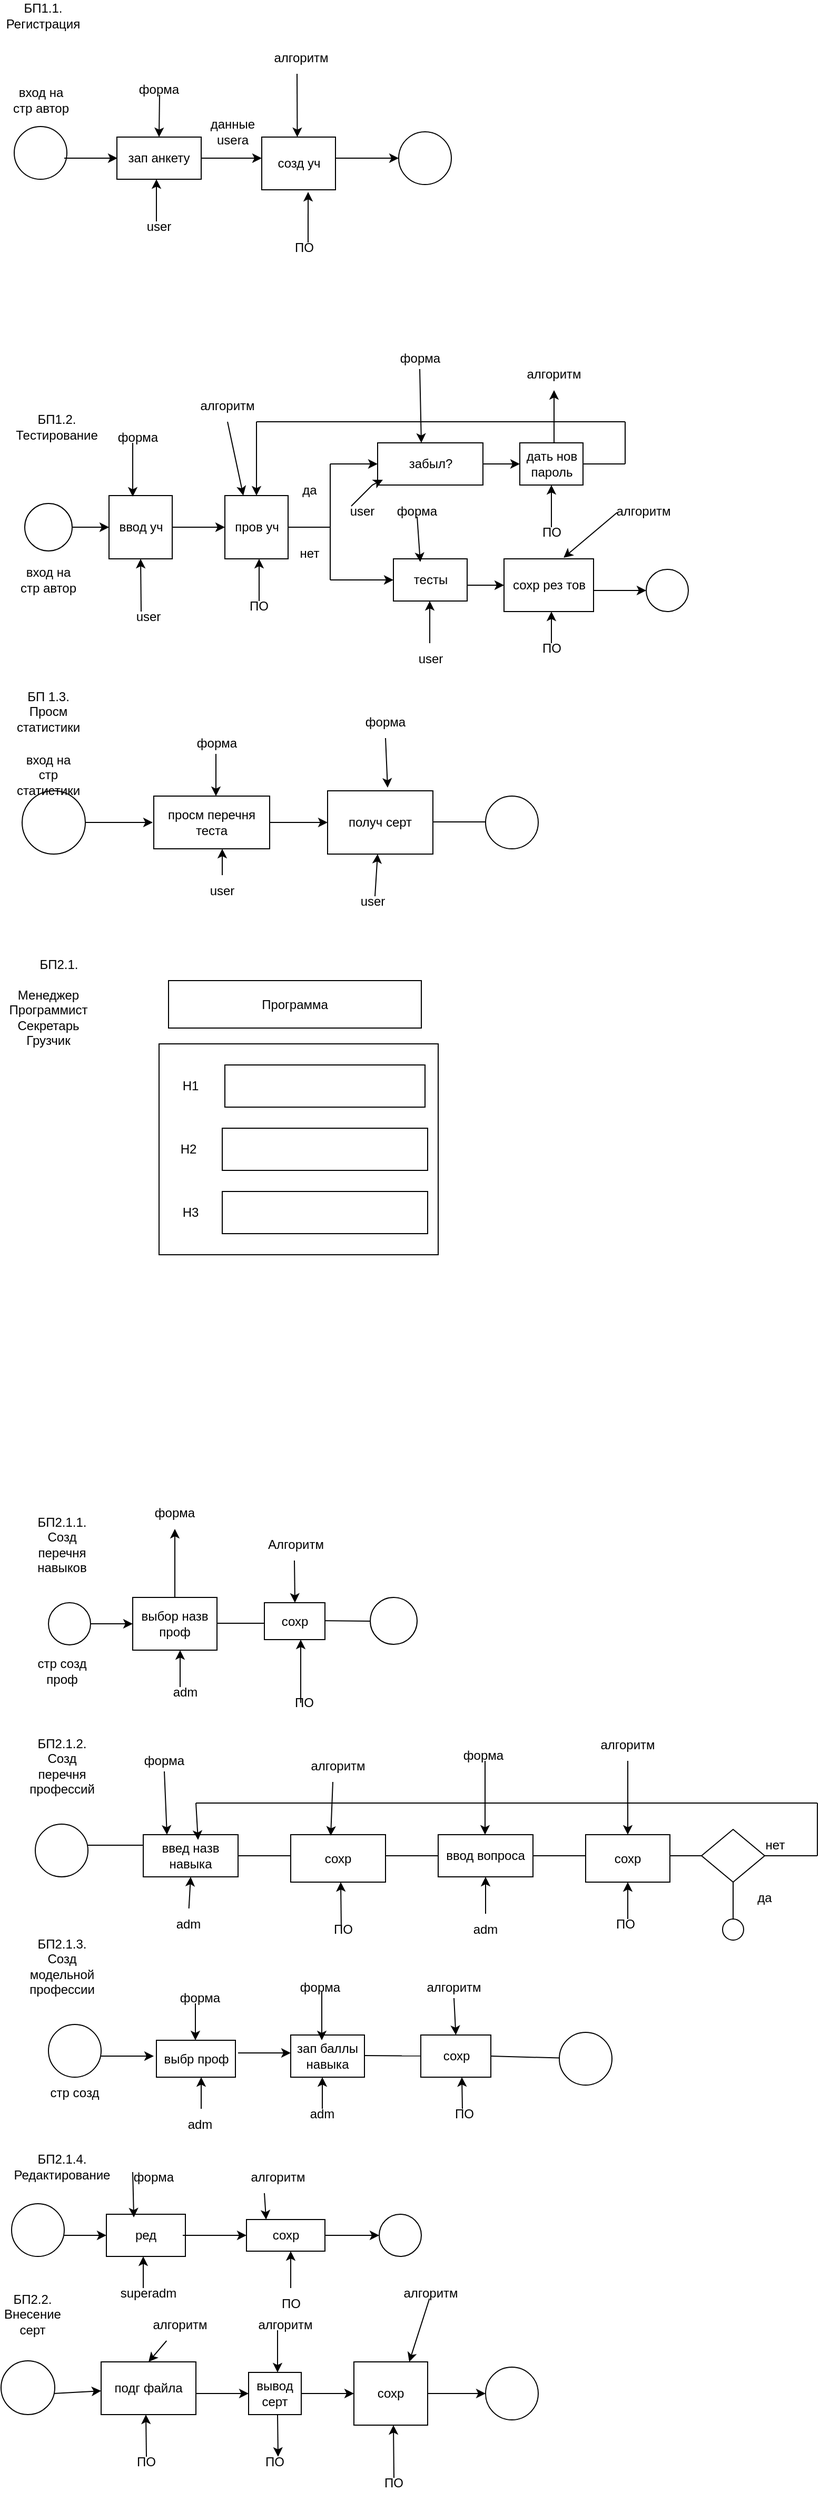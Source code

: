 <mxfile version="21.8.0" type="device">
  <diagram name="Страница — 1" id="RYaXyPkXycrPyp-pmWBk">
    <mxGraphModel dx="1434" dy="1959" grid="1" gridSize="10" guides="1" tooltips="1" connect="1" arrows="1" fold="1" page="1" pageScale="1" pageWidth="827" pageHeight="1169" math="0" shadow="0">
      <root>
        <mxCell id="0" />
        <mxCell id="1" parent="0" />
        <mxCell id="xgU94m5VnYdugZ_pVZCm-5" value="получ серт" style="rounded=0;whiteSpace=wrap;html=1;" vertex="1" parent="1">
          <mxGeometry x="325" y="-320" width="100" height="60" as="geometry" />
        </mxCell>
        <mxCell id="xgU94m5VnYdugZ_pVZCm-7" value="" style="ellipse;whiteSpace=wrap;html=1;aspect=fixed;" vertex="1" parent="1">
          <mxGeometry x="475" y="-315" width="50" height="50" as="geometry" />
        </mxCell>
        <mxCell id="xgU94m5VnYdugZ_pVZCm-8" value="" style="ellipse;whiteSpace=wrap;html=1;aspect=fixed;" vertex="1" parent="1">
          <mxGeometry x="60" y="450" width="40" height="40" as="geometry" />
        </mxCell>
        <mxCell id="xgU94m5VnYdugZ_pVZCm-11" value="" style="endArrow=none;html=1;rounded=0;" edge="1" parent="1">
          <mxGeometry width="50" height="50" relative="1" as="geometry">
            <mxPoint x="315" y="467" as="sourcePoint" />
            <mxPoint x="365" y="467.5" as="targetPoint" />
          </mxGeometry>
        </mxCell>
        <mxCell id="xgU94m5VnYdugZ_pVZCm-12" value="сохр" style="rounded=0;whiteSpace=wrap;html=1;" vertex="1" parent="1">
          <mxGeometry x="265" y="450" width="57.5" height="35" as="geometry" />
        </mxCell>
        <mxCell id="xgU94m5VnYdugZ_pVZCm-14" value="" style="endArrow=none;html=1;rounded=0;" edge="1" parent="1">
          <mxGeometry width="50" height="50" relative="1" as="geometry">
            <mxPoint x="425" y="-290.5" as="sourcePoint" />
            <mxPoint x="475" y="-290.5" as="targetPoint" />
          </mxGeometry>
        </mxCell>
        <mxCell id="xgU94m5VnYdugZ_pVZCm-17" value="сохр" style="rounded=0;whiteSpace=wrap;html=1;" vertex="1" parent="1">
          <mxGeometry x="570" y="670" width="80" height="45" as="geometry" />
        </mxCell>
        <mxCell id="xgU94m5VnYdugZ_pVZCm-19" value="" style="ellipse;whiteSpace=wrap;html=1;aspect=fixed;" vertex="1" parent="1">
          <mxGeometry x="365.5" y="445" width="44.5" height="44.5" as="geometry" />
        </mxCell>
        <mxCell id="xgU94m5VnYdugZ_pVZCm-20" value="выбор назв проф" style="rounded=0;whiteSpace=wrap;html=1;" vertex="1" parent="1">
          <mxGeometry x="140" y="445" width="80" height="50" as="geometry" />
        </mxCell>
        <mxCell id="xgU94m5VnYdugZ_pVZCm-22" value="" style="endArrow=classic;html=1;rounded=0;" edge="1" parent="1" target="xgU94m5VnYdugZ_pVZCm-23">
          <mxGeometry width="50" height="50" relative="1" as="geometry">
            <mxPoint x="77.5" y="-570" as="sourcePoint" />
            <mxPoint x="127.5" y="-570" as="targetPoint" />
          </mxGeometry>
        </mxCell>
        <mxCell id="xgU94m5VnYdugZ_pVZCm-23" value="ввод уч" style="rounded=0;whiteSpace=wrap;html=1;" vertex="1" parent="1">
          <mxGeometry x="117.5" y="-600" width="60" height="60" as="geometry" />
        </mxCell>
        <mxCell id="xgU94m5VnYdugZ_pVZCm-24" value="" style="endArrow=classic;html=1;rounded=0;" edge="1" parent="1" target="xgU94m5VnYdugZ_pVZCm-25">
          <mxGeometry width="50" height="50" relative="1" as="geometry">
            <mxPoint x="177.5" y="-570" as="sourcePoint" />
            <mxPoint x="237.5" y="-570" as="targetPoint" />
          </mxGeometry>
        </mxCell>
        <mxCell id="xgU94m5VnYdugZ_pVZCm-25" value="пров уч" style="rounded=0;whiteSpace=wrap;html=1;" vertex="1" parent="1">
          <mxGeometry x="227.5" y="-600" width="60" height="60" as="geometry" />
        </mxCell>
        <mxCell id="xgU94m5VnYdugZ_pVZCm-26" value="" style="endArrow=none;html=1;rounded=0;" edge="1" parent="1">
          <mxGeometry width="50" height="50" relative="1" as="geometry">
            <mxPoint x="287.5" y="-570" as="sourcePoint" />
            <mxPoint x="327.5" y="-570" as="targetPoint" />
          </mxGeometry>
        </mxCell>
        <mxCell id="xgU94m5VnYdugZ_pVZCm-28" value="" style="endArrow=none;html=1;rounded=0;" edge="1" parent="1">
          <mxGeometry width="50" height="50" relative="1" as="geometry">
            <mxPoint x="327.5" y="-520" as="sourcePoint" />
            <mxPoint x="327.5" y="-630" as="targetPoint" />
          </mxGeometry>
        </mxCell>
        <mxCell id="xgU94m5VnYdugZ_pVZCm-29" value="да&lt;br&gt;" style="text;html=1;strokeColor=none;fillColor=none;align=center;verticalAlign=middle;whiteSpace=wrap;rounded=0;" vertex="1" parent="1">
          <mxGeometry x="277.5" y="-620" width="60" height="30" as="geometry" />
        </mxCell>
        <mxCell id="xgU94m5VnYdugZ_pVZCm-30" value="нет" style="text;html=1;strokeColor=none;fillColor=none;align=center;verticalAlign=middle;whiteSpace=wrap;rounded=0;" vertex="1" parent="1">
          <mxGeometry x="277.5" y="-560" width="60" height="30" as="geometry" />
        </mxCell>
        <mxCell id="xgU94m5VnYdugZ_pVZCm-31" value="" style="endArrow=classic;html=1;rounded=0;" edge="1" parent="1" target="xgU94m5VnYdugZ_pVZCm-33">
          <mxGeometry width="50" height="50" relative="1" as="geometry">
            <mxPoint x="327.5" y="-520" as="sourcePoint" />
            <mxPoint x="367.5" y="-520" as="targetPoint" />
          </mxGeometry>
        </mxCell>
        <mxCell id="xgU94m5VnYdugZ_pVZCm-32" value="" style="endArrow=classic;html=1;rounded=0;" edge="1" parent="1" target="xgU94m5VnYdugZ_pVZCm-34">
          <mxGeometry width="50" height="50" relative="1" as="geometry">
            <mxPoint x="327.5" y="-630" as="sourcePoint" />
            <mxPoint x="367.5" y="-630" as="targetPoint" />
          </mxGeometry>
        </mxCell>
        <mxCell id="xgU94m5VnYdugZ_pVZCm-33" value="тесты" style="rounded=0;whiteSpace=wrap;html=1;" vertex="1" parent="1">
          <mxGeometry x="387.5" y="-540" width="70" height="40" as="geometry" />
        </mxCell>
        <mxCell id="xgU94m5VnYdugZ_pVZCm-34" value="забыл?" style="rounded=0;whiteSpace=wrap;html=1;" vertex="1" parent="1">
          <mxGeometry x="372.5" y="-650" width="100" height="40" as="geometry" />
        </mxCell>
        <mxCell id="xgU94m5VnYdugZ_pVZCm-36" value="" style="endArrow=none;html=1;rounded=0;" edge="1" parent="1">
          <mxGeometry width="50" height="50" relative="1" as="geometry">
            <mxPoint x="220" y="469.5" as="sourcePoint" />
            <mxPoint x="265" y="469.5" as="targetPoint" />
          </mxGeometry>
        </mxCell>
        <mxCell id="xgU94m5VnYdugZ_pVZCm-38" value="БП1.2. Тестирование" style="text;html=1;strokeColor=none;fillColor=none;align=center;verticalAlign=middle;whiteSpace=wrap;rounded=0;" vertex="1" parent="1">
          <mxGeometry x="37.5" y="-680" width="60" height="30" as="geometry" />
        </mxCell>
        <mxCell id="xgU94m5VnYdugZ_pVZCm-40" value="user" style="text;html=1;strokeColor=none;fillColor=none;align=center;verticalAlign=middle;whiteSpace=wrap;rounded=0;" vertex="1" parent="1">
          <mxGeometry x="392.5" y="-460" width="60" height="30" as="geometry" />
        </mxCell>
        <mxCell id="xgU94m5VnYdugZ_pVZCm-41" value="" style="endArrow=classic;html=1;rounded=0;" edge="1" parent="1">
          <mxGeometry width="50" height="50" relative="1" as="geometry">
            <mxPoint x="422" y="-460" as="sourcePoint" />
            <mxPoint x="422" y="-500" as="targetPoint" />
          </mxGeometry>
        </mxCell>
        <mxCell id="xgU94m5VnYdugZ_pVZCm-42" value="user" style="text;html=1;strokeColor=none;fillColor=none;align=center;verticalAlign=middle;whiteSpace=wrap;rounded=0;" vertex="1" parent="1">
          <mxGeometry x="327.5" y="-600" width="60" height="30" as="geometry" />
        </mxCell>
        <mxCell id="xgU94m5VnYdugZ_pVZCm-43" value="" style="endArrow=classic;html=1;rounded=0;" edge="1" parent="1">
          <mxGeometry width="50" height="50" relative="1" as="geometry">
            <mxPoint x="347.5" y="-590" as="sourcePoint" />
            <mxPoint x="377.5" y="-615" as="targetPoint" />
            <Array as="points">
              <mxPoint x="367.5" y="-610" />
            </Array>
          </mxGeometry>
        </mxCell>
        <mxCell id="xgU94m5VnYdugZ_pVZCm-45" value="форма" style="text;html=1;strokeColor=none;fillColor=none;align=center;verticalAlign=middle;whiteSpace=wrap;rounded=0;" vertex="1" parent="1">
          <mxGeometry x="387.5" y="-740" width="50" height="20" as="geometry" />
        </mxCell>
        <mxCell id="xgU94m5VnYdugZ_pVZCm-46" value="" style="endArrow=classic;html=1;rounded=0;entryX=0.5;entryY=0;entryDx=0;entryDy=0;exitX=0.5;exitY=1;exitDx=0;exitDy=0;" edge="1" parent="1" source="xgU94m5VnYdugZ_pVZCm-45">
          <mxGeometry width="50" height="50" relative="1" as="geometry">
            <mxPoint x="461.5" y="-690" as="sourcePoint" />
            <mxPoint x="414" y="-650" as="targetPoint" />
            <Array as="points" />
          </mxGeometry>
        </mxCell>
        <mxCell id="xgU94m5VnYdugZ_pVZCm-47" value="" style="endArrow=classic;html=1;rounded=0;" edge="1" parent="1" target="xgU94m5VnYdugZ_pVZCm-48">
          <mxGeometry width="50" height="50" relative="1" as="geometry">
            <mxPoint x="472.5" y="-630" as="sourcePoint" />
            <mxPoint x="522.5" y="-630" as="targetPoint" />
          </mxGeometry>
        </mxCell>
        <mxCell id="xgU94m5VnYdugZ_pVZCm-48" value="дать нов пароль" style="rounded=0;whiteSpace=wrap;html=1;" vertex="1" parent="1">
          <mxGeometry x="507.5" y="-650" width="60" height="40" as="geometry" />
        </mxCell>
        <mxCell id="xgU94m5VnYdugZ_pVZCm-49" value="" style="endArrow=none;html=1;rounded=0;" edge="1" parent="1">
          <mxGeometry width="50" height="50" relative="1" as="geometry">
            <mxPoint x="567.5" y="-630" as="sourcePoint" />
            <mxPoint x="607.5" y="-630" as="targetPoint" />
          </mxGeometry>
        </mxCell>
        <mxCell id="xgU94m5VnYdugZ_pVZCm-50" value="" style="endArrow=none;html=1;rounded=0;" edge="1" parent="1">
          <mxGeometry width="50" height="50" relative="1" as="geometry">
            <mxPoint x="607.5" y="-630" as="sourcePoint" />
            <mxPoint x="607.5" y="-670" as="targetPoint" />
          </mxGeometry>
        </mxCell>
        <mxCell id="xgU94m5VnYdugZ_pVZCm-51" value="" style="endArrow=none;html=1;rounded=0;" edge="1" parent="1">
          <mxGeometry width="50" height="50" relative="1" as="geometry">
            <mxPoint x="257.5" y="-670" as="sourcePoint" />
            <mxPoint x="607.5" y="-670" as="targetPoint" />
          </mxGeometry>
        </mxCell>
        <mxCell id="xgU94m5VnYdugZ_pVZCm-52" value="" style="endArrow=classic;html=1;rounded=0;entryX=0.5;entryY=0;entryDx=0;entryDy=0;" edge="1" parent="1" target="xgU94m5VnYdugZ_pVZCm-25">
          <mxGeometry width="50" height="50" relative="1" as="geometry">
            <mxPoint x="257.5" y="-670" as="sourcePoint" />
            <mxPoint x="307.5" y="-720" as="targetPoint" />
          </mxGeometry>
        </mxCell>
        <mxCell id="xgU94m5VnYdugZ_pVZCm-53" value="" style="endArrow=classic;html=1;rounded=0;" edge="1" parent="1">
          <mxGeometry width="50" height="50" relative="1" as="geometry">
            <mxPoint x="537.5" y="-570" as="sourcePoint" />
            <mxPoint x="537.5" y="-610" as="targetPoint" />
          </mxGeometry>
        </mxCell>
        <mxCell id="xgU94m5VnYdugZ_pVZCm-54" value="ПО" style="text;html=1;strokeColor=none;fillColor=none;align=center;verticalAlign=middle;whiteSpace=wrap;rounded=0;" vertex="1" parent="1">
          <mxGeometry x="507.5" y="-580" width="60" height="30" as="geometry" />
        </mxCell>
        <mxCell id="xgU94m5VnYdugZ_pVZCm-56" value="" style="endArrow=classic;html=1;rounded=0;" edge="1" parent="1" target="xgU94m5VnYdugZ_pVZCm-57">
          <mxGeometry width="50" height="50" relative="1" as="geometry">
            <mxPoint x="457.5" y="-515" as="sourcePoint" />
            <mxPoint x="517.5" y="-515" as="targetPoint" />
          </mxGeometry>
        </mxCell>
        <mxCell id="xgU94m5VnYdugZ_pVZCm-57" value="сохр рез тов" style="rounded=0;whiteSpace=wrap;html=1;" vertex="1" parent="1">
          <mxGeometry x="492.5" y="-540" width="85" height="50" as="geometry" />
        </mxCell>
        <mxCell id="xgU94m5VnYdugZ_pVZCm-58" value="" style="endArrow=classic;html=1;rounded=0;" edge="1" parent="1">
          <mxGeometry width="50" height="50" relative="1" as="geometry">
            <mxPoint x="537.5" y="-460" as="sourcePoint" />
            <mxPoint x="537.5" y="-490" as="targetPoint" />
          </mxGeometry>
        </mxCell>
        <mxCell id="xgU94m5VnYdugZ_pVZCm-59" value="ПО" style="text;html=1;strokeColor=none;fillColor=none;align=center;verticalAlign=middle;whiteSpace=wrap;rounded=0;" vertex="1" parent="1">
          <mxGeometry x="507.5" y="-470" width="60" height="30" as="geometry" />
        </mxCell>
        <mxCell id="xgU94m5VnYdugZ_pVZCm-60" value="" style="endArrow=classic;html=1;rounded=0;" edge="1" parent="1" target="xgU94m5VnYdugZ_pVZCm-61">
          <mxGeometry width="50" height="50" relative="1" as="geometry">
            <mxPoint x="577.5" y="-510" as="sourcePoint" />
            <mxPoint x="637.5" y="-510" as="targetPoint" />
          </mxGeometry>
        </mxCell>
        <mxCell id="xgU94m5VnYdugZ_pVZCm-61" value="" style="ellipse;whiteSpace=wrap;html=1;aspect=fixed;" vertex="1" parent="1">
          <mxGeometry x="627.5" y="-530" width="40" height="40" as="geometry" />
        </mxCell>
        <mxCell id="xgU94m5VnYdugZ_pVZCm-62" value="" style="ellipse;whiteSpace=wrap;html=1;aspect=fixed;" vertex="1" parent="1">
          <mxGeometry x="37.5" y="-592.5" width="45" height="45" as="geometry" />
        </mxCell>
        <mxCell id="xgU94m5VnYdugZ_pVZCm-63" value="вход на стр автор" style="text;html=1;strokeColor=none;fillColor=none;align=center;verticalAlign=middle;whiteSpace=wrap;rounded=0;" vertex="1" parent="1">
          <mxGeometry x="30" y="-535" width="60" height="30" as="geometry" />
        </mxCell>
        <mxCell id="xgU94m5VnYdugZ_pVZCm-64" value="" style="ellipse;whiteSpace=wrap;html=1;aspect=fixed;" vertex="1" parent="1">
          <mxGeometry x="392.5" y="-945" width="50" height="50" as="geometry" />
        </mxCell>
        <mxCell id="xgU94m5VnYdugZ_pVZCm-65" value="созд уч" style="rounded=0;whiteSpace=wrap;html=1;" vertex="1" parent="1">
          <mxGeometry x="262.5" y="-940" width="70" height="50" as="geometry" />
        </mxCell>
        <mxCell id="xgU94m5VnYdugZ_pVZCm-66" value="зап анкету" style="rounded=0;whiteSpace=wrap;html=1;" vertex="1" parent="1">
          <mxGeometry x="125" y="-940" width="80" height="40" as="geometry" />
        </mxCell>
        <mxCell id="xgU94m5VnYdugZ_pVZCm-67" value="" style="ellipse;whiteSpace=wrap;html=1;aspect=fixed;" vertex="1" parent="1">
          <mxGeometry x="27.5" y="-950" width="50" height="50" as="geometry" />
        </mxCell>
        <mxCell id="xgU94m5VnYdugZ_pVZCm-68" value="вход на стр автор" style="text;html=1;strokeColor=none;fillColor=none;align=center;verticalAlign=middle;whiteSpace=wrap;rounded=0;" vertex="1" parent="1">
          <mxGeometry x="22.5" y="-990" width="60" height="30" as="geometry" />
        </mxCell>
        <mxCell id="xgU94m5VnYdugZ_pVZCm-69" value="" style="endArrow=classic;html=1;rounded=0;" edge="1" parent="1">
          <mxGeometry width="50" height="50" relative="1" as="geometry">
            <mxPoint x="75" y="-920" as="sourcePoint" />
            <mxPoint x="125.5" y="-920" as="targetPoint" />
          </mxGeometry>
        </mxCell>
        <mxCell id="xgU94m5VnYdugZ_pVZCm-71" value="user" style="text;html=1;strokeColor=none;fillColor=none;align=center;verticalAlign=middle;whiteSpace=wrap;rounded=0;" vertex="1" parent="1">
          <mxGeometry x="135" y="-870" width="60" height="30" as="geometry" />
        </mxCell>
        <mxCell id="xgU94m5VnYdugZ_pVZCm-72" value="" style="endArrow=classic;html=1;rounded=0;" edge="1" parent="1">
          <mxGeometry width="50" height="50" relative="1" as="geometry">
            <mxPoint x="162.5" y="-860" as="sourcePoint" />
            <mxPoint x="162.5" y="-900" as="targetPoint" />
          </mxGeometry>
        </mxCell>
        <mxCell id="xgU94m5VnYdugZ_pVZCm-73" value="" style="endArrow=classic;html=1;rounded=0;" edge="1" parent="1">
          <mxGeometry width="50" height="50" relative="1" as="geometry">
            <mxPoint x="165.5" y="-980" as="sourcePoint" />
            <mxPoint x="165" y="-940" as="targetPoint" />
          </mxGeometry>
        </mxCell>
        <mxCell id="xgU94m5VnYdugZ_pVZCm-74" value="форма" style="text;html=1;strokeColor=none;fillColor=none;align=center;verticalAlign=middle;whiteSpace=wrap;rounded=0;" vertex="1" parent="1">
          <mxGeometry x="135" y="-1000" width="60" height="30" as="geometry" />
        </mxCell>
        <mxCell id="xgU94m5VnYdugZ_pVZCm-75" value="" style="endArrow=classic;html=1;rounded=0;" edge="1" parent="1">
          <mxGeometry width="50" height="50" relative="1" as="geometry">
            <mxPoint x="205" y="-920" as="sourcePoint" />
            <mxPoint x="262.5" y="-920" as="targetPoint" />
          </mxGeometry>
        </mxCell>
        <mxCell id="xgU94m5VnYdugZ_pVZCm-76" value="данные usera" style="text;html=1;strokeColor=none;fillColor=none;align=center;verticalAlign=middle;whiteSpace=wrap;rounded=0;" vertex="1" parent="1">
          <mxGeometry x="205" y="-960" width="60" height="30" as="geometry" />
        </mxCell>
        <mxCell id="xgU94m5VnYdugZ_pVZCm-77" value="" style="endArrow=classic;html=1;rounded=0;" edge="1" parent="1">
          <mxGeometry width="50" height="50" relative="1" as="geometry">
            <mxPoint x="332.5" y="-920" as="sourcePoint" />
            <mxPoint x="392.5" y="-920" as="targetPoint" />
          </mxGeometry>
        </mxCell>
        <mxCell id="xgU94m5VnYdugZ_pVZCm-78" value="" style="endArrow=classic;html=1;rounded=0;entryX=0.629;entryY=1.04;entryDx=0;entryDy=0;entryPerimeter=0;" edge="1" parent="1" target="xgU94m5VnYdugZ_pVZCm-65">
          <mxGeometry width="50" height="50" relative="1" as="geometry">
            <mxPoint x="306.5" y="-840" as="sourcePoint" />
            <mxPoint x="302.5" y="-890" as="targetPoint" />
          </mxGeometry>
        </mxCell>
        <mxCell id="xgU94m5VnYdugZ_pVZCm-79" value="ПО" style="text;html=1;strokeColor=none;fillColor=none;align=center;verticalAlign=middle;whiteSpace=wrap;rounded=0;" vertex="1" parent="1">
          <mxGeometry x="272.5" y="-850" width="60" height="30" as="geometry" />
        </mxCell>
        <mxCell id="xgU94m5VnYdugZ_pVZCm-80" value="БП1.1.&lt;br&gt;Регистрация" style="text;html=1;strokeColor=none;fillColor=none;align=center;verticalAlign=middle;whiteSpace=wrap;rounded=0;" vertex="1" parent="1">
          <mxGeometry x="25" y="-1070" width="60" height="30" as="geometry" />
        </mxCell>
        <mxCell id="xgU94m5VnYdugZ_pVZCm-81" value="БП 1.3.&lt;br&gt;Просм статистики" style="text;html=1;strokeColor=none;fillColor=none;align=center;verticalAlign=middle;whiteSpace=wrap;rounded=0;" vertex="1" parent="1">
          <mxGeometry x="30" y="-410" width="60" height="30" as="geometry" />
        </mxCell>
        <mxCell id="xgU94m5VnYdugZ_pVZCm-82" value="" style="ellipse;whiteSpace=wrap;html=1;aspect=fixed;" vertex="1" parent="1">
          <mxGeometry x="35" y="-320" width="60" height="60" as="geometry" />
        </mxCell>
        <mxCell id="xgU94m5VnYdugZ_pVZCm-83" value="вход на стр статистики" style="text;html=1;strokeColor=none;fillColor=none;align=center;verticalAlign=middle;whiteSpace=wrap;rounded=0;" vertex="1" parent="1">
          <mxGeometry x="30" y="-350" width="60" height="30" as="geometry" />
        </mxCell>
        <mxCell id="xgU94m5VnYdugZ_pVZCm-84" value="" style="endArrow=classic;html=1;rounded=0;entryX=-0.05;entryY=0.5;entryDx=0;entryDy=0;entryPerimeter=0;" edge="1" parent="1">
          <mxGeometry width="50" height="50" relative="1" as="geometry">
            <mxPoint x="95" y="-290" as="sourcePoint" />
            <mxPoint x="159" y="-290" as="targetPoint" />
            <Array as="points">
              <mxPoint x="159" y="-290" />
            </Array>
          </mxGeometry>
        </mxCell>
        <mxCell id="xgU94m5VnYdugZ_pVZCm-86" value="просм перечня теста" style="rounded=0;whiteSpace=wrap;html=1;" vertex="1" parent="1">
          <mxGeometry x="160" y="-315" width="110" height="50" as="geometry" />
        </mxCell>
        <mxCell id="xgU94m5VnYdugZ_pVZCm-88" value="" style="endArrow=classic;html=1;rounded=0;" edge="1" parent="1">
          <mxGeometry width="50" height="50" relative="1" as="geometry">
            <mxPoint x="270" y="-290" as="sourcePoint" />
            <mxPoint x="325" y="-290" as="targetPoint" />
          </mxGeometry>
        </mxCell>
        <mxCell id="xgU94m5VnYdugZ_pVZCm-90" value="БП2.1.1.&lt;br&gt;Созд перечня навыков" style="text;html=1;strokeColor=none;fillColor=none;align=center;verticalAlign=middle;whiteSpace=wrap;rounded=0;" vertex="1" parent="1">
          <mxGeometry x="42.5" y="380" width="60" height="30" as="geometry" />
        </mxCell>
        <mxCell id="xgU94m5VnYdugZ_pVZCm-91" value="БП2.1.3.&lt;br&gt;Созд модельной профессии" style="text;html=1;strokeColor=none;fillColor=none;align=center;verticalAlign=middle;whiteSpace=wrap;rounded=0;" vertex="1" parent="1">
          <mxGeometry x="42.5" y="780" width="60" height="30" as="geometry" />
        </mxCell>
        <mxCell id="xgU94m5VnYdugZ_pVZCm-92" value="БП2.1.2.&lt;br&gt;Созд перечня профессий" style="text;html=1;strokeColor=none;fillColor=none;align=center;verticalAlign=middle;whiteSpace=wrap;rounded=0;" vertex="1" parent="1">
          <mxGeometry x="42.5" y="590" width="60" height="30" as="geometry" />
        </mxCell>
        <mxCell id="xgU94m5VnYdugZ_pVZCm-93" value="стр созд проф" style="text;html=1;strokeColor=none;fillColor=none;align=center;verticalAlign=middle;whiteSpace=wrap;rounded=0;" vertex="1" parent="1">
          <mxGeometry x="42.5" y="500" width="60" height="30" as="geometry" />
        </mxCell>
        <mxCell id="xgU94m5VnYdugZ_pVZCm-94" value="" style="endArrow=classic;html=1;rounded=0;" edge="1" parent="1">
          <mxGeometry width="50" height="50" relative="1" as="geometry">
            <mxPoint x="100" y="470" as="sourcePoint" />
            <mxPoint x="140" y="470" as="targetPoint" />
          </mxGeometry>
        </mxCell>
        <mxCell id="xgU94m5VnYdugZ_pVZCm-95" value="" style="ellipse;whiteSpace=wrap;html=1;aspect=fixed;" vertex="1" parent="1">
          <mxGeometry x="47.5" y="660" width="50" height="50" as="geometry" />
        </mxCell>
        <mxCell id="xgU94m5VnYdugZ_pVZCm-96" value="выбр проф" style="rounded=0;whiteSpace=wrap;html=1;" vertex="1" parent="1">
          <mxGeometry x="162.5" y="865" width="75" height="35" as="geometry" />
        </mxCell>
        <mxCell id="xgU94m5VnYdugZ_pVZCm-97" value="ввод вопроса" style="rounded=0;whiteSpace=wrap;html=1;" vertex="1" parent="1">
          <mxGeometry x="430" y="670" width="90" height="40" as="geometry" />
        </mxCell>
        <mxCell id="xgU94m5VnYdugZ_pVZCm-98" value="сохр" style="rounded=0;whiteSpace=wrap;html=1;" vertex="1" parent="1">
          <mxGeometry x="290" y="670" width="90" height="45" as="geometry" />
        </mxCell>
        <mxCell id="xgU94m5VnYdugZ_pVZCm-99" value="" style="rounded=0;whiteSpace=wrap;html=1;" vertex="1" parent="1">
          <mxGeometry x="150" y="670" width="90" height="40" as="geometry" />
        </mxCell>
        <mxCell id="xgU94m5VnYdugZ_pVZCm-100" value="" style="endArrow=none;html=1;rounded=0;" edge="1" parent="1">
          <mxGeometry width="50" height="50" relative="1" as="geometry">
            <mxPoint x="380" y="690" as="sourcePoint" />
            <mxPoint x="430" y="690" as="targetPoint" />
          </mxGeometry>
        </mxCell>
        <mxCell id="xgU94m5VnYdugZ_pVZCm-101" value="" style="endArrow=none;html=1;rounded=0;" edge="1" parent="1">
          <mxGeometry width="50" height="50" relative="1" as="geometry">
            <mxPoint x="240" y="690" as="sourcePoint" />
            <mxPoint x="290" y="690" as="targetPoint" />
          </mxGeometry>
        </mxCell>
        <mxCell id="xgU94m5VnYdugZ_pVZCm-103" value="" style="endArrow=none;html=1;rounded=0;" edge="1" parent="1">
          <mxGeometry width="50" height="50" relative="1" as="geometry">
            <mxPoint x="97.5" y="680" as="sourcePoint" />
            <mxPoint x="150" y="680" as="targetPoint" />
          </mxGeometry>
        </mxCell>
        <mxCell id="xgU94m5VnYdugZ_pVZCm-105" value="введ назв навыка" style="text;html=1;strokeColor=none;fillColor=none;align=center;verticalAlign=middle;whiteSpace=wrap;rounded=0;" vertex="1" parent="1">
          <mxGeometry x="165" y="675" width="60" height="30" as="geometry" />
        </mxCell>
        <mxCell id="xgU94m5VnYdugZ_pVZCm-106" value="" style="endArrow=none;html=1;rounded=0;" edge="1" parent="1">
          <mxGeometry width="50" height="50" relative="1" as="geometry">
            <mxPoint x="520" y="690" as="sourcePoint" />
            <mxPoint x="570" y="690" as="targetPoint" />
          </mxGeometry>
        </mxCell>
        <mxCell id="xgU94m5VnYdugZ_pVZCm-107" value="" style="endArrow=none;html=1;rounded=0;" edge="1" parent="1" target="xgU94m5VnYdugZ_pVZCm-108">
          <mxGeometry width="50" height="50" relative="1" as="geometry">
            <mxPoint x="650" y="690" as="sourcePoint" />
            <mxPoint x="690" y="690" as="targetPoint" />
          </mxGeometry>
        </mxCell>
        <mxCell id="xgU94m5VnYdugZ_pVZCm-108" value="" style="rhombus;whiteSpace=wrap;html=1;" vertex="1" parent="1">
          <mxGeometry x="680" y="665" width="60" height="50" as="geometry" />
        </mxCell>
        <mxCell id="xgU94m5VnYdugZ_pVZCm-111" value="" style="ellipse;whiteSpace=wrap;html=1;aspect=fixed;" vertex="1" parent="1">
          <mxGeometry x="700" y="750" width="20" height="20" as="geometry" />
        </mxCell>
        <mxCell id="xgU94m5VnYdugZ_pVZCm-112" value="" style="endArrow=none;html=1;rounded=0;" edge="1" parent="1">
          <mxGeometry width="50" height="50" relative="1" as="geometry">
            <mxPoint x="710" y="750" as="sourcePoint" />
            <mxPoint x="710" y="715" as="targetPoint" />
          </mxGeometry>
        </mxCell>
        <mxCell id="xgU94m5VnYdugZ_pVZCm-117" value="нет" style="text;html=1;strokeColor=none;fillColor=none;align=center;verticalAlign=middle;whiteSpace=wrap;rounded=0;" vertex="1" parent="1">
          <mxGeometry x="720" y="665" width="60" height="30" as="geometry" />
        </mxCell>
        <mxCell id="xgU94m5VnYdugZ_pVZCm-118" value="да" style="text;html=1;strokeColor=none;fillColor=none;align=center;verticalAlign=middle;whiteSpace=wrap;rounded=0;" vertex="1" parent="1">
          <mxGeometry x="710" y="715" width="60" height="30" as="geometry" />
        </mxCell>
        <mxCell id="xgU94m5VnYdugZ_pVZCm-121" value="" style="endArrow=none;html=1;rounded=0;" edge="1" parent="1">
          <mxGeometry width="50" height="50" relative="1" as="geometry">
            <mxPoint x="740" y="690" as="sourcePoint" />
            <mxPoint x="790" y="690" as="targetPoint" />
          </mxGeometry>
        </mxCell>
        <mxCell id="xgU94m5VnYdugZ_pVZCm-122" value="" style="endArrow=none;html=1;rounded=0;" edge="1" parent="1">
          <mxGeometry width="50" height="50" relative="1" as="geometry">
            <mxPoint x="790" y="690" as="sourcePoint" />
            <mxPoint x="790" y="640" as="targetPoint" />
          </mxGeometry>
        </mxCell>
        <mxCell id="xgU94m5VnYdugZ_pVZCm-123" value="" style="endArrow=none;html=1;rounded=0;" edge="1" parent="1">
          <mxGeometry width="50" height="50" relative="1" as="geometry">
            <mxPoint x="790" y="640" as="sourcePoint" />
            <mxPoint x="200" y="640" as="targetPoint" />
          </mxGeometry>
        </mxCell>
        <mxCell id="xgU94m5VnYdugZ_pVZCm-124" value="" style="endArrow=classic;html=1;rounded=0;entryX=0.617;entryY=0;entryDx=0;entryDy=0;entryPerimeter=0;" edge="1" parent="1" target="xgU94m5VnYdugZ_pVZCm-105">
          <mxGeometry width="50" height="50" relative="1" as="geometry">
            <mxPoint x="200" y="640" as="sourcePoint" />
            <mxPoint x="250" y="590" as="targetPoint" />
          </mxGeometry>
        </mxCell>
        <mxCell id="xgU94m5VnYdugZ_pVZCm-125" value="" style="ellipse;whiteSpace=wrap;html=1;aspect=fixed;" vertex="1" parent="1">
          <mxGeometry x="60" y="850" width="50" height="50" as="geometry" />
        </mxCell>
        <mxCell id="xgU94m5VnYdugZ_pVZCm-126" value="стр созд" style="text;html=1;strokeColor=none;fillColor=none;align=center;verticalAlign=middle;whiteSpace=wrap;rounded=0;" vertex="1" parent="1">
          <mxGeometry x="55" y="900" width="60" height="30" as="geometry" />
        </mxCell>
        <mxCell id="xgU94m5VnYdugZ_pVZCm-128" value="" style="endArrow=classic;html=1;rounded=0;" edge="1" parent="1">
          <mxGeometry width="50" height="50" relative="1" as="geometry">
            <mxPoint x="110" y="880" as="sourcePoint" />
            <mxPoint x="160" y="880" as="targetPoint" />
          </mxGeometry>
        </mxCell>
        <mxCell id="xgU94m5VnYdugZ_pVZCm-129" value="" style="endArrow=classic;html=1;rounded=0;" edge="1" parent="1">
          <mxGeometry width="50" height="50" relative="1" as="geometry">
            <mxPoint x="240" y="877" as="sourcePoint" />
            <mxPoint x="290" y="877" as="targetPoint" />
          </mxGeometry>
        </mxCell>
        <mxCell id="xgU94m5VnYdugZ_pVZCm-130" value="зап баллы навыка" style="rounded=0;whiteSpace=wrap;html=1;" vertex="1" parent="1">
          <mxGeometry x="290" y="860" width="70" height="40" as="geometry" />
        </mxCell>
        <mxCell id="xgU94m5VnYdugZ_pVZCm-131" value="" style="endArrow=none;html=1;rounded=0;" edge="1" parent="1" target="xgU94m5VnYdugZ_pVZCm-132">
          <mxGeometry width="50" height="50" relative="1" as="geometry">
            <mxPoint x="360" y="879.5" as="sourcePoint" />
            <mxPoint x="420" y="879.5" as="targetPoint" />
          </mxGeometry>
        </mxCell>
        <mxCell id="xgU94m5VnYdugZ_pVZCm-132" value="сохр" style="rounded=0;whiteSpace=wrap;html=1;" vertex="1" parent="1">
          <mxGeometry x="413.5" y="860" width="66.5" height="40" as="geometry" />
        </mxCell>
        <mxCell id="xgU94m5VnYdugZ_pVZCm-133" value="" style="endArrow=none;html=1;rounded=0;" edge="1" parent="1" target="xgU94m5VnYdugZ_pVZCm-134">
          <mxGeometry width="50" height="50" relative="1" as="geometry">
            <mxPoint x="480" y="880" as="sourcePoint" />
            <mxPoint x="530" y="880" as="targetPoint" />
          </mxGeometry>
        </mxCell>
        <mxCell id="xgU94m5VnYdugZ_pVZCm-134" value="" style="ellipse;whiteSpace=wrap;html=1;aspect=fixed;" vertex="1" parent="1">
          <mxGeometry x="545" y="857.5" width="50" height="50" as="geometry" />
        </mxCell>
        <mxCell id="xgU94m5VnYdugZ_pVZCm-135" value="БП2.1.4.&lt;br&gt;Редактирование" style="text;html=1;strokeColor=none;fillColor=none;align=center;verticalAlign=middle;whiteSpace=wrap;rounded=0;" vertex="1" parent="1">
          <mxGeometry x="42.5" y="970" width="60" height="30" as="geometry" />
        </mxCell>
        <mxCell id="xgU94m5VnYdugZ_pVZCm-136" value="" style="ellipse;whiteSpace=wrap;html=1;aspect=fixed;" vertex="1" parent="1">
          <mxGeometry x="25" y="1020" width="50" height="50" as="geometry" />
        </mxCell>
        <mxCell id="xgU94m5VnYdugZ_pVZCm-137" value="" style="endArrow=classic;html=1;rounded=0;" edge="1" parent="1" target="xgU94m5VnYdugZ_pVZCm-138">
          <mxGeometry width="50" height="50" relative="1" as="geometry">
            <mxPoint x="75" y="1050" as="sourcePoint" />
            <mxPoint x="125" y="1050" as="targetPoint" />
          </mxGeometry>
        </mxCell>
        <mxCell id="xgU94m5VnYdugZ_pVZCm-138" value="ред" style="rounded=0;whiteSpace=wrap;html=1;" vertex="1" parent="1">
          <mxGeometry x="115" y="1030" width="75" height="40" as="geometry" />
        </mxCell>
        <mxCell id="xgU94m5VnYdugZ_pVZCm-139" value="" style="endArrow=classic;html=1;rounded=0;" edge="1" parent="1" target="xgU94m5VnYdugZ_pVZCm-140">
          <mxGeometry width="50" height="50" relative="1" as="geometry">
            <mxPoint x="187.5" y="1050" as="sourcePoint" />
            <mxPoint x="250" y="1050" as="targetPoint" />
          </mxGeometry>
        </mxCell>
        <mxCell id="xgU94m5VnYdugZ_pVZCm-140" value="сохр" style="rounded=0;whiteSpace=wrap;html=1;" vertex="1" parent="1">
          <mxGeometry x="248" y="1035" width="74.5" height="30" as="geometry" />
        </mxCell>
        <mxCell id="xgU94m5VnYdugZ_pVZCm-141" value="" style="endArrow=classic;html=1;rounded=0;" edge="1" parent="1" target="xgU94m5VnYdugZ_pVZCm-142">
          <mxGeometry width="50" height="50" relative="1" as="geometry">
            <mxPoint x="322.5" y="1050" as="sourcePoint" />
            <mxPoint x="373" y="1050" as="targetPoint" />
          </mxGeometry>
        </mxCell>
        <mxCell id="xgU94m5VnYdugZ_pVZCm-142" value="" style="ellipse;whiteSpace=wrap;html=1;aspect=fixed;" vertex="1" parent="1">
          <mxGeometry x="374" y="1030" width="40" height="40" as="geometry" />
        </mxCell>
        <mxCell id="xgU94m5VnYdugZ_pVZCm-143" value="БП2.2.&lt;br&gt;Внесение серт" style="text;html=1;strokeColor=none;fillColor=none;align=center;verticalAlign=middle;whiteSpace=wrap;rounded=0;" vertex="1" parent="1">
          <mxGeometry x="15" y="1110" width="60" height="30" as="geometry" />
        </mxCell>
        <mxCell id="xgU94m5VnYdugZ_pVZCm-144" value="" style="ellipse;whiteSpace=wrap;html=1;aspect=fixed;" vertex="1" parent="1">
          <mxGeometry x="15" y="1169" width="51" height="51" as="geometry" />
        </mxCell>
        <mxCell id="xgU94m5VnYdugZ_pVZCm-145" value="" style="endArrow=classic;html=1;rounded=0;" edge="1" parent="1" target="xgU94m5VnYdugZ_pVZCm-146">
          <mxGeometry width="50" height="50" relative="1" as="geometry">
            <mxPoint x="65" y="1200" as="sourcePoint" />
            <mxPoint x="110" y="1200" as="targetPoint" />
          </mxGeometry>
        </mxCell>
        <mxCell id="xgU94m5VnYdugZ_pVZCm-146" value="подг файла" style="rounded=0;whiteSpace=wrap;html=1;" vertex="1" parent="1">
          <mxGeometry x="110" y="1170" width="90" height="50" as="geometry" />
        </mxCell>
        <mxCell id="xgU94m5VnYdugZ_pVZCm-147" value="" style="endArrow=classic;html=1;rounded=0;" edge="1" parent="1" target="xgU94m5VnYdugZ_pVZCm-148">
          <mxGeometry width="50" height="50" relative="1" as="geometry">
            <mxPoint x="200" y="1200" as="sourcePoint" />
            <mxPoint x="260" y="1200" as="targetPoint" />
          </mxGeometry>
        </mxCell>
        <mxCell id="xgU94m5VnYdugZ_pVZCm-148" value="вывод серт" style="rounded=0;whiteSpace=wrap;html=1;" vertex="1" parent="1">
          <mxGeometry x="250" y="1180" width="50" height="40" as="geometry" />
        </mxCell>
        <mxCell id="xgU94m5VnYdugZ_pVZCm-149" value="" style="endArrow=classic;html=1;rounded=0;" edge="1" parent="1" target="xgU94m5VnYdugZ_pVZCm-150">
          <mxGeometry width="50" height="50" relative="1" as="geometry">
            <mxPoint x="300" y="1200" as="sourcePoint" />
            <mxPoint x="360" y="1200" as="targetPoint" />
          </mxGeometry>
        </mxCell>
        <mxCell id="xgU94m5VnYdugZ_pVZCm-150" value="сохр" style="rounded=0;whiteSpace=wrap;html=1;" vertex="1" parent="1">
          <mxGeometry x="350" y="1170" width="70" height="60" as="geometry" />
        </mxCell>
        <mxCell id="xgU94m5VnYdugZ_pVZCm-151" value="" style="endArrow=classic;html=1;rounded=0;" edge="1" parent="1" target="xgU94m5VnYdugZ_pVZCm-152">
          <mxGeometry width="50" height="50" relative="1" as="geometry">
            <mxPoint x="420" y="1200" as="sourcePoint" />
            <mxPoint x="480" y="1200" as="targetPoint" />
          </mxGeometry>
        </mxCell>
        <mxCell id="xgU94m5VnYdugZ_pVZCm-152" value="" style="ellipse;whiteSpace=wrap;html=1;aspect=fixed;" vertex="1" parent="1">
          <mxGeometry x="475" y="1175" width="50" height="50" as="geometry" />
        </mxCell>
        <mxCell id="xgU94m5VnYdugZ_pVZCm-392" value="БП2.1." style="text;html=1;strokeColor=none;fillColor=none;align=center;verticalAlign=middle;whiteSpace=wrap;rounded=0;" vertex="1" parent="1">
          <mxGeometry x="40" y="-170" width="60" height="30" as="geometry" />
        </mxCell>
        <mxCell id="xgU94m5VnYdugZ_pVZCm-393" value="Менеджер&lt;br&gt;Программист&lt;br&gt;Секретарь&lt;br&gt;Грузчик" style="text;html=1;strokeColor=none;fillColor=none;align=center;verticalAlign=middle;whiteSpace=wrap;rounded=0;" vertex="1" parent="1">
          <mxGeometry x="30" y="-120" width="60" height="30" as="geometry" />
        </mxCell>
        <mxCell id="xgU94m5VnYdugZ_pVZCm-417" value="Программа" style="rounded=0;whiteSpace=wrap;html=1;" vertex="1" parent="1">
          <mxGeometry x="174" y="-140" width="240" height="45" as="geometry" />
        </mxCell>
        <mxCell id="xgU94m5VnYdugZ_pVZCm-418" value="" style="rounded=0;whiteSpace=wrap;html=1;" vertex="1" parent="1">
          <mxGeometry x="165" y="-80" width="265" height="200" as="geometry" />
        </mxCell>
        <mxCell id="xgU94m5VnYdugZ_pVZCm-419" value="" style="rounded=0;whiteSpace=wrap;html=1;" vertex="1" parent="1">
          <mxGeometry x="227.5" y="-60" width="190" height="40" as="geometry" />
        </mxCell>
        <mxCell id="xgU94m5VnYdugZ_pVZCm-420" value="" style="rounded=0;whiteSpace=wrap;html=1;" vertex="1" parent="1">
          <mxGeometry x="225" width="195" height="40" as="geometry" />
        </mxCell>
        <mxCell id="xgU94m5VnYdugZ_pVZCm-421" value="" style="rounded=0;whiteSpace=wrap;html=1;" vertex="1" parent="1">
          <mxGeometry x="225" y="60" width="195" height="40" as="geometry" />
        </mxCell>
        <mxCell id="xgU94m5VnYdugZ_pVZCm-422" value="H1" style="text;html=1;strokeColor=none;fillColor=none;align=center;verticalAlign=middle;whiteSpace=wrap;rounded=0;" vertex="1" parent="1">
          <mxGeometry x="165" y="-55" width="60" height="30" as="geometry" />
        </mxCell>
        <mxCell id="xgU94m5VnYdugZ_pVZCm-423" value="H2" style="text;html=1;strokeColor=none;fillColor=none;align=center;verticalAlign=middle;whiteSpace=wrap;rounded=0;" vertex="1" parent="1">
          <mxGeometry x="162.5" y="5" width="60" height="30" as="geometry" />
        </mxCell>
        <mxCell id="xgU94m5VnYdugZ_pVZCm-424" value="H3" style="text;html=1;strokeColor=none;fillColor=none;align=center;verticalAlign=middle;whiteSpace=wrap;rounded=0;" vertex="1" parent="1">
          <mxGeometry x="165" y="65" width="60" height="30" as="geometry" />
        </mxCell>
        <mxCell id="xgU94m5VnYdugZ_pVZCm-426" value="user" style="text;html=1;strokeColor=none;fillColor=none;align=center;verticalAlign=middle;whiteSpace=wrap;rounded=0;" vertex="1" parent="1">
          <mxGeometry x="125" y="-500" width="60" height="30" as="geometry" />
        </mxCell>
        <mxCell id="xgU94m5VnYdugZ_pVZCm-428" value="" style="endArrow=classic;html=1;rounded=0;" edge="1" parent="1">
          <mxGeometry width="50" height="50" relative="1" as="geometry">
            <mxPoint x="148" y="-490" as="sourcePoint" />
            <mxPoint x="147.5" y="-540" as="targetPoint" />
          </mxGeometry>
        </mxCell>
        <mxCell id="xgU94m5VnYdugZ_pVZCm-429" value="" style="endArrow=classic;html=1;rounded=0;entryX=0.375;entryY=0.017;entryDx=0;entryDy=0;entryPerimeter=0;" edge="1" parent="1" target="xgU94m5VnYdugZ_pVZCm-23">
          <mxGeometry width="50" height="50" relative="1" as="geometry">
            <mxPoint x="140" y="-650" as="sourcePoint" />
            <mxPoint x="190" y="-700" as="targetPoint" />
          </mxGeometry>
        </mxCell>
        <mxCell id="xgU94m5VnYdugZ_pVZCm-430" value="форма" style="text;html=1;strokeColor=none;fillColor=none;align=center;verticalAlign=middle;whiteSpace=wrap;rounded=0;" vertex="1" parent="1">
          <mxGeometry x="115" y="-670" width="60" height="30" as="geometry" />
        </mxCell>
        <mxCell id="xgU94m5VnYdugZ_pVZCm-432" value="" style="endArrow=classic;html=1;rounded=0;" edge="1" parent="1">
          <mxGeometry width="50" height="50" relative="1" as="geometry">
            <mxPoint x="260" y="-500" as="sourcePoint" />
            <mxPoint x="260" y="-540" as="targetPoint" />
          </mxGeometry>
        </mxCell>
        <mxCell id="xgU94m5VnYdugZ_pVZCm-433" value="ПО" style="text;html=1;strokeColor=none;fillColor=none;align=center;verticalAlign=middle;whiteSpace=wrap;rounded=0;" vertex="1" parent="1">
          <mxGeometry x="230" y="-510" width="60" height="30" as="geometry" />
        </mxCell>
        <mxCell id="xgU94m5VnYdugZ_pVZCm-434" value="ПО" style="text;html=1;strokeColor=none;fillColor=none;align=center;verticalAlign=middle;whiteSpace=wrap;rounded=0;" vertex="1" parent="1">
          <mxGeometry x="357.75" y="1270" width="60" height="30" as="geometry" />
        </mxCell>
        <mxCell id="xgU94m5VnYdugZ_pVZCm-435" value="" style="endArrow=classic;html=1;rounded=0;" edge="1" parent="1">
          <mxGeometry width="50" height="50" relative="1" as="geometry">
            <mxPoint x="388" y="1280" as="sourcePoint" />
            <mxPoint x="387.5" y="1230" as="targetPoint" />
          </mxGeometry>
        </mxCell>
        <mxCell id="xgU94m5VnYdugZ_pVZCm-437" value="" style="endArrow=classic;html=1;rounded=0;" edge="1" parent="1">
          <mxGeometry width="50" height="50" relative="1" as="geometry">
            <mxPoint x="453" y="930" as="sourcePoint" />
            <mxPoint x="452.5" y="900" as="targetPoint" />
          </mxGeometry>
        </mxCell>
        <mxCell id="xgU94m5VnYdugZ_pVZCm-438" value="ПО" style="text;html=1;strokeColor=none;fillColor=none;align=center;verticalAlign=middle;whiteSpace=wrap;rounded=0;" vertex="1" parent="1">
          <mxGeometry x="425" y="920" width="60" height="30" as="geometry" />
        </mxCell>
        <mxCell id="xgU94m5VnYdugZ_pVZCm-440" value="ПО" style="text;html=1;align=center;verticalAlign=middle;resizable=0;points=[];autosize=1;strokeColor=none;fillColor=none;" vertex="1" parent="1">
          <mxGeometry x="270" y="1100" width="40" height="30" as="geometry" />
        </mxCell>
        <mxCell id="xgU94m5VnYdugZ_pVZCm-442" value="" style="endArrow=classic;html=1;rounded=0;" edge="1" parent="1">
          <mxGeometry width="50" height="50" relative="1" as="geometry">
            <mxPoint x="290" y="1100" as="sourcePoint" />
            <mxPoint x="290" y="1065" as="targetPoint" />
          </mxGeometry>
        </mxCell>
        <mxCell id="xgU94m5VnYdugZ_pVZCm-443" value="" style="endArrow=classic;html=1;rounded=0;" edge="1" parent="1">
          <mxGeometry width="50" height="50" relative="1" as="geometry">
            <mxPoint x="185" y="530" as="sourcePoint" />
            <mxPoint x="185" y="495" as="targetPoint" />
          </mxGeometry>
        </mxCell>
        <mxCell id="xgU94m5VnYdugZ_pVZCm-444" value="adm" style="text;html=1;strokeColor=none;fillColor=none;align=center;verticalAlign=middle;whiteSpace=wrap;rounded=0;" vertex="1" parent="1">
          <mxGeometry x="160" y="520" width="60" height="30" as="geometry" />
        </mxCell>
        <mxCell id="xgU94m5VnYdugZ_pVZCm-445" value="ПО" style="text;html=1;strokeColor=none;fillColor=none;align=center;verticalAlign=middle;whiteSpace=wrap;rounded=0;" vertex="1" parent="1">
          <mxGeometry x="272.5" y="530" width="60" height="30" as="geometry" />
        </mxCell>
        <mxCell id="xgU94m5VnYdugZ_pVZCm-446" value="" style="endArrow=classic;html=1;rounded=0;" edge="1" parent="1">
          <mxGeometry width="50" height="50" relative="1" as="geometry">
            <mxPoint x="299.5" y="545" as="sourcePoint" />
            <mxPoint x="299.5" y="485" as="targetPoint" />
          </mxGeometry>
        </mxCell>
        <mxCell id="xgU94m5VnYdugZ_pVZCm-447" value="" style="endArrow=classic;html=1;rounded=0;" edge="1" parent="1" source="xgU94m5VnYdugZ_pVZCm-448">
          <mxGeometry width="50" height="50" relative="1" as="geometry">
            <mxPoint x="195" y="740" as="sourcePoint" />
            <mxPoint x="195" y="710" as="targetPoint" />
          </mxGeometry>
        </mxCell>
        <mxCell id="xgU94m5VnYdugZ_pVZCm-449" value="" style="endArrow=classic;html=1;rounded=0;" edge="1" parent="1" target="xgU94m5VnYdugZ_pVZCm-448">
          <mxGeometry width="50" height="50" relative="1" as="geometry">
            <mxPoint x="195" y="740" as="sourcePoint" />
            <mxPoint x="195" y="710" as="targetPoint" />
          </mxGeometry>
        </mxCell>
        <mxCell id="xgU94m5VnYdugZ_pVZCm-448" value="adm" style="text;html=1;strokeColor=none;fillColor=none;align=center;verticalAlign=middle;whiteSpace=wrap;rounded=0;" vertex="1" parent="1">
          <mxGeometry x="162.5" y="740" width="60" height="30" as="geometry" />
        </mxCell>
        <mxCell id="xgU94m5VnYdugZ_pVZCm-450" value="" style="endArrow=classic;html=1;rounded=0;" edge="1" parent="1">
          <mxGeometry width="50" height="50" relative="1" as="geometry">
            <mxPoint x="338" y="760" as="sourcePoint" />
            <mxPoint x="337.5" y="715" as="targetPoint" />
          </mxGeometry>
        </mxCell>
        <mxCell id="xgU94m5VnYdugZ_pVZCm-451" value="ПО" style="text;html=1;strokeColor=none;fillColor=none;align=center;verticalAlign=middle;whiteSpace=wrap;rounded=0;" vertex="1" parent="1">
          <mxGeometry x="310" y="745" width="60" height="30" as="geometry" />
        </mxCell>
        <mxCell id="xgU94m5VnYdugZ_pVZCm-452" value="" style="endArrow=classic;html=1;rounded=0;" edge="1" parent="1" source="xgU94m5VnYdugZ_pVZCm-453">
          <mxGeometry width="50" height="50" relative="1" as="geometry">
            <mxPoint x="475" y="740" as="sourcePoint" />
            <mxPoint x="475" y="710" as="targetPoint" />
          </mxGeometry>
        </mxCell>
        <mxCell id="xgU94m5VnYdugZ_pVZCm-453" value="adm" style="text;html=1;strokeColor=none;fillColor=none;align=center;verticalAlign=middle;whiteSpace=wrap;rounded=0;" vertex="1" parent="1">
          <mxGeometry x="445" y="745" width="60" height="30" as="geometry" />
        </mxCell>
        <mxCell id="xgU94m5VnYdugZ_pVZCm-455" value="" style="endArrow=classic;html=1;rounded=0;" edge="1" parent="1">
          <mxGeometry width="50" height="50" relative="1" as="geometry">
            <mxPoint x="610" y="750" as="sourcePoint" />
            <mxPoint x="610" y="715" as="targetPoint" />
          </mxGeometry>
        </mxCell>
        <mxCell id="xgU94m5VnYdugZ_pVZCm-456" value="ПО" style="text;html=1;strokeColor=none;fillColor=none;align=center;verticalAlign=middle;whiteSpace=wrap;rounded=0;" vertex="1" parent="1">
          <mxGeometry x="577.5" y="740" width="60" height="30" as="geometry" />
        </mxCell>
        <mxCell id="xgU94m5VnYdugZ_pVZCm-457" value="" style="endArrow=classic;html=1;rounded=0;" edge="1" parent="1">
          <mxGeometry width="50" height="50" relative="1" as="geometry">
            <mxPoint x="293.5" y="410" as="sourcePoint" />
            <mxPoint x="294" y="450" as="targetPoint" />
          </mxGeometry>
        </mxCell>
        <mxCell id="xgU94m5VnYdugZ_pVZCm-458" value="Алгоритм" style="text;html=1;strokeColor=none;fillColor=none;align=center;verticalAlign=middle;whiteSpace=wrap;rounded=0;" vertex="1" parent="1">
          <mxGeometry x="265" y="380" width="60" height="30" as="geometry" />
        </mxCell>
        <mxCell id="xgU94m5VnYdugZ_pVZCm-459" value="форма" style="text;html=1;strokeColor=none;fillColor=none;align=center;verticalAlign=middle;whiteSpace=wrap;rounded=0;" vertex="1" parent="1">
          <mxGeometry x="150" y="350" width="60" height="30" as="geometry" />
        </mxCell>
        <mxCell id="xgU94m5VnYdugZ_pVZCm-460" value="" style="endArrow=classic;html=1;rounded=0;" edge="1" parent="1">
          <mxGeometry width="50" height="50" relative="1" as="geometry">
            <mxPoint x="180" y="445" as="sourcePoint" />
            <mxPoint x="180" y="380" as="targetPoint" />
          </mxGeometry>
        </mxCell>
        <mxCell id="xgU94m5VnYdugZ_pVZCm-463" value="" style="endArrow=classic;html=1;rounded=0;entryX=0.25;entryY=0;entryDx=0;entryDy=0;" edge="1" parent="1">
          <mxGeometry width="50" height="50" relative="1" as="geometry">
            <mxPoint x="296" y="-1000" as="sourcePoint" />
            <mxPoint x="296.25" y="-940" as="targetPoint" />
          </mxGeometry>
        </mxCell>
        <mxCell id="xgU94m5VnYdugZ_pVZCm-464" value="алгоритм" style="text;html=1;strokeColor=none;fillColor=none;align=center;verticalAlign=middle;whiteSpace=wrap;rounded=0;" vertex="1" parent="1">
          <mxGeometry x="270" y="-1030" width="60" height="30" as="geometry" />
        </mxCell>
        <mxCell id="xgU94m5VnYdugZ_pVZCm-465" value="" style="endArrow=classic;html=1;rounded=0;entryX=0.25;entryY=0;entryDx=0;entryDy=0;" edge="1" parent="1">
          <mxGeometry width="50" height="50" relative="1" as="geometry">
            <mxPoint x="230" y="-670" as="sourcePoint" />
            <mxPoint x="245" y="-600" as="targetPoint" />
          </mxGeometry>
        </mxCell>
        <mxCell id="xgU94m5VnYdugZ_pVZCm-467" value="алгоритм" style="text;html=1;strokeColor=none;fillColor=none;align=center;verticalAlign=middle;whiteSpace=wrap;rounded=0;" vertex="1" parent="1">
          <mxGeometry x="200" y="-700" width="60" height="30" as="geometry" />
        </mxCell>
        <mxCell id="xgU94m5VnYdugZ_pVZCm-468" value="" style="endArrow=classic;html=1;rounded=0;entryX=0.364;entryY=0.075;entryDx=0;entryDy=0;entryPerimeter=0;" edge="1" parent="1" target="xgU94m5VnYdugZ_pVZCm-33">
          <mxGeometry width="50" height="50" relative="1" as="geometry">
            <mxPoint x="410" y="-580" as="sourcePoint" />
            <mxPoint x="460" y="-630" as="targetPoint" />
          </mxGeometry>
        </mxCell>
        <mxCell id="xgU94m5VnYdugZ_pVZCm-469" value="форма" style="text;html=1;strokeColor=none;fillColor=none;align=center;verticalAlign=middle;whiteSpace=wrap;rounded=0;" vertex="1" parent="1">
          <mxGeometry x="380" y="-600" width="60" height="30" as="geometry" />
        </mxCell>
        <mxCell id="xgU94m5VnYdugZ_pVZCm-470" value="" style="endArrow=classic;html=1;rounded=0;" edge="1" parent="1">
          <mxGeometry width="50" height="50" relative="1" as="geometry">
            <mxPoint x="540" y="-650" as="sourcePoint" />
            <mxPoint x="540" y="-700" as="targetPoint" />
          </mxGeometry>
        </mxCell>
        <mxCell id="xgU94m5VnYdugZ_pVZCm-471" value="алгоритм" style="text;html=1;strokeColor=none;fillColor=none;align=center;verticalAlign=middle;whiteSpace=wrap;rounded=0;" vertex="1" parent="1">
          <mxGeometry x="510" y="-730" width="60" height="30" as="geometry" />
        </mxCell>
        <mxCell id="xgU94m5VnYdugZ_pVZCm-472" value="" style="endArrow=classic;html=1;rounded=0;" edge="1" parent="1" source="xgU94m5VnYdugZ_pVZCm-473">
          <mxGeometry width="50" height="50" relative="1" as="geometry">
            <mxPoint x="225" y="-230" as="sourcePoint" />
            <mxPoint x="225" y="-265" as="targetPoint" />
          </mxGeometry>
        </mxCell>
        <mxCell id="xgU94m5VnYdugZ_pVZCm-473" value="user" style="text;html=1;strokeColor=none;fillColor=none;align=center;verticalAlign=middle;whiteSpace=wrap;rounded=0;" vertex="1" parent="1">
          <mxGeometry x="195" y="-240" width="60" height="30" as="geometry" />
        </mxCell>
        <mxCell id="xgU94m5VnYdugZ_pVZCm-475" value="" style="endArrow=classic;html=1;rounded=0;" edge="1" parent="1">
          <mxGeometry width="50" height="50" relative="1" as="geometry">
            <mxPoint x="219" y="-355" as="sourcePoint" />
            <mxPoint x="219" y="-315" as="targetPoint" />
          </mxGeometry>
        </mxCell>
        <mxCell id="xgU94m5VnYdugZ_pVZCm-476" value="форма" style="text;html=1;strokeColor=none;fillColor=none;align=center;verticalAlign=middle;whiteSpace=wrap;rounded=0;" vertex="1" parent="1">
          <mxGeometry x="190" y="-380" width="60" height="30" as="geometry" />
        </mxCell>
        <mxCell id="xgU94m5VnYdugZ_pVZCm-477" value="" style="endArrow=classic;html=1;rounded=0;" edge="1" parent="1">
          <mxGeometry width="50" height="50" relative="1" as="geometry">
            <mxPoint x="474.5" y="600" as="sourcePoint" />
            <mxPoint x="474.5" y="670" as="targetPoint" />
          </mxGeometry>
        </mxCell>
        <mxCell id="xgU94m5VnYdugZ_pVZCm-478" value="форма" style="text;html=1;strokeColor=none;fillColor=none;align=center;verticalAlign=middle;whiteSpace=wrap;rounded=0;" vertex="1" parent="1">
          <mxGeometry x="442.5" y="580" width="60" height="30" as="geometry" />
        </mxCell>
        <mxCell id="xgU94m5VnYdugZ_pVZCm-479" value="" style="endArrow=classic;html=1;rounded=0;" edge="1" parent="1">
          <mxGeometry width="50" height="50" relative="1" as="geometry">
            <mxPoint x="205" y="930" as="sourcePoint" />
            <mxPoint x="205" y="900" as="targetPoint" />
          </mxGeometry>
        </mxCell>
        <mxCell id="xgU94m5VnYdugZ_pVZCm-480" value="" style="endArrow=classic;html=1;rounded=0;" edge="1" parent="1">
          <mxGeometry width="50" height="50" relative="1" as="geometry">
            <mxPoint x="320" y="930" as="sourcePoint" />
            <mxPoint x="320" y="900" as="targetPoint" />
          </mxGeometry>
        </mxCell>
        <mxCell id="xgU94m5VnYdugZ_pVZCm-481" value="adm" style="text;html=1;strokeColor=none;fillColor=none;align=center;verticalAlign=middle;whiteSpace=wrap;rounded=0;" vertex="1" parent="1">
          <mxGeometry x="290" y="920" width="60" height="30" as="geometry" />
        </mxCell>
        <mxCell id="xgU94m5VnYdugZ_pVZCm-482" value="adm" style="text;html=1;strokeColor=none;fillColor=none;align=center;verticalAlign=middle;whiteSpace=wrap;rounded=0;" vertex="1" parent="1">
          <mxGeometry x="174" y="930" width="60" height="30" as="geometry" />
        </mxCell>
        <mxCell id="xgU94m5VnYdugZ_pVZCm-483" value="" style="endArrow=classic;html=1;rounded=0;" edge="1" parent="1">
          <mxGeometry width="50" height="50" relative="1" as="geometry">
            <mxPoint x="319.5" y="819" as="sourcePoint" />
            <mxPoint x="319.5" y="865" as="targetPoint" />
          </mxGeometry>
        </mxCell>
        <mxCell id="xgU94m5VnYdugZ_pVZCm-484" value="" style="endArrow=classic;html=1;rounded=0;" edge="1" parent="1">
          <mxGeometry width="50" height="50" relative="1" as="geometry">
            <mxPoint x="199.5" y="830" as="sourcePoint" />
            <mxPoint x="199.5" y="865" as="targetPoint" />
          </mxGeometry>
        </mxCell>
        <mxCell id="xgU94m5VnYdugZ_pVZCm-485" value="форма" style="text;html=1;strokeColor=none;fillColor=none;align=center;verticalAlign=middle;whiteSpace=wrap;rounded=0;" vertex="1" parent="1">
          <mxGeometry x="174" y="810" width="60" height="30" as="geometry" />
        </mxCell>
        <mxCell id="xgU94m5VnYdugZ_pVZCm-486" value="форма" style="text;html=1;strokeColor=none;fillColor=none;align=center;verticalAlign=middle;whiteSpace=wrap;rounded=0;" vertex="1" parent="1">
          <mxGeometry x="287.5" y="800" width="60" height="30" as="geometry" />
        </mxCell>
        <mxCell id="xgU94m5VnYdugZ_pVZCm-488" value="" style="endArrow=classic;html=1;rounded=0;" edge="1" parent="1">
          <mxGeometry width="50" height="50" relative="1" as="geometry">
            <mxPoint x="150" y="1100" as="sourcePoint" />
            <mxPoint x="150" y="1070" as="targetPoint" />
          </mxGeometry>
        </mxCell>
        <mxCell id="xgU94m5VnYdugZ_pVZCm-489" value="superadm" style="text;html=1;strokeColor=none;fillColor=none;align=center;verticalAlign=middle;whiteSpace=wrap;rounded=0;" vertex="1" parent="1">
          <mxGeometry x="125" y="1090" width="60" height="30" as="geometry" />
        </mxCell>
        <mxCell id="xgU94m5VnYdugZ_pVZCm-493" value="" style="endArrow=classic;html=1;rounded=0;" edge="1" parent="1">
          <mxGeometry width="50" height="50" relative="1" as="geometry">
            <mxPoint x="153" y="1260" as="sourcePoint" />
            <mxPoint x="152.5" y="1220" as="targetPoint" />
          </mxGeometry>
        </mxCell>
        <mxCell id="xgU94m5VnYdugZ_pVZCm-494" value="ПО" style="text;html=1;strokeColor=none;fillColor=none;align=center;verticalAlign=middle;whiteSpace=wrap;rounded=0;" vertex="1" parent="1">
          <mxGeometry x="122.5" y="1250" width="60" height="30" as="geometry" />
        </mxCell>
        <mxCell id="xgU94m5VnYdugZ_pVZCm-495" value="" style="endArrow=classic;html=1;rounded=0;entryX=0.5;entryY=0;entryDx=0;entryDy=0;" edge="1" parent="1" source="xgU94m5VnYdugZ_pVZCm-496" target="xgU94m5VnYdugZ_pVZCm-146">
          <mxGeometry width="50" height="50" relative="1" as="geometry">
            <mxPoint x="160" y="1140" as="sourcePoint" />
            <mxPoint x="210" y="1090" as="targetPoint" />
          </mxGeometry>
        </mxCell>
        <mxCell id="xgU94m5VnYdugZ_pVZCm-496" value="алгоритм" style="text;html=1;strokeColor=none;fillColor=none;align=center;verticalAlign=middle;whiteSpace=wrap;rounded=0;" vertex="1" parent="1">
          <mxGeometry x="160" y="1120" width="50" height="30" as="geometry" />
        </mxCell>
        <mxCell id="xgU94m5VnYdugZ_pVZCm-499" value="" style="endArrow=classic;html=1;rounded=0;" edge="1" parent="1">
          <mxGeometry width="50" height="50" relative="1" as="geometry">
            <mxPoint x="277.5" y="1220" as="sourcePoint" />
            <mxPoint x="278" y="1260" as="targetPoint" />
          </mxGeometry>
        </mxCell>
        <mxCell id="xgU94m5VnYdugZ_pVZCm-501" value="ПО" style="text;html=1;strokeColor=none;fillColor=none;align=center;verticalAlign=middle;whiteSpace=wrap;rounded=0;" vertex="1" parent="1">
          <mxGeometry x="245" y="1250" width="60" height="30" as="geometry" />
        </mxCell>
        <mxCell id="xgU94m5VnYdugZ_pVZCm-503" value="" style="endArrow=classic;html=1;rounded=0;" edge="1" parent="1">
          <mxGeometry width="50" height="50" relative="1" as="geometry">
            <mxPoint x="277.5" y="1140" as="sourcePoint" />
            <mxPoint x="277.5" y="1180" as="targetPoint" />
          </mxGeometry>
        </mxCell>
        <mxCell id="xgU94m5VnYdugZ_pVZCm-504" value="алгоритм" style="text;html=1;strokeColor=none;fillColor=none;align=center;verticalAlign=middle;whiteSpace=wrap;rounded=0;" vertex="1" parent="1">
          <mxGeometry x="255.25" y="1120" width="60" height="30" as="geometry" />
        </mxCell>
        <mxCell id="xgU94m5VnYdugZ_pVZCm-505" value="" style="endArrow=classic;html=1;rounded=0;entryX=0.75;entryY=0;entryDx=0;entryDy=0;" edge="1" parent="1" target="xgU94m5VnYdugZ_pVZCm-150">
          <mxGeometry width="50" height="50" relative="1" as="geometry">
            <mxPoint x="421.75" y="1110" as="sourcePoint" />
            <mxPoint x="471.75" y="1060" as="targetPoint" />
          </mxGeometry>
        </mxCell>
        <mxCell id="xgU94m5VnYdugZ_pVZCm-506" value="алгоритм" style="text;html=1;strokeColor=none;fillColor=none;align=center;verticalAlign=middle;whiteSpace=wrap;rounded=0;" vertex="1" parent="1">
          <mxGeometry x="392.5" y="1090" width="60" height="30" as="geometry" />
        </mxCell>
        <mxCell id="xgU94m5VnYdugZ_pVZCm-507" value="форма" style="text;html=1;strokeColor=none;fillColor=none;align=center;verticalAlign=middle;whiteSpace=wrap;rounded=0;" vertex="1" parent="1">
          <mxGeometry x="130" y="980" width="60" height="30" as="geometry" />
        </mxCell>
        <mxCell id="xgU94m5VnYdugZ_pVZCm-508" value="" style="endArrow=classic;html=1;rounded=0;entryX=0.347;entryY=0.075;entryDx=0;entryDy=0;entryPerimeter=0;" edge="1" parent="1" target="xgU94m5VnYdugZ_pVZCm-138">
          <mxGeometry width="50" height="50" relative="1" as="geometry">
            <mxPoint x="140" y="990" as="sourcePoint" />
            <mxPoint x="190" y="940" as="targetPoint" />
          </mxGeometry>
        </mxCell>
        <mxCell id="xgU94m5VnYdugZ_pVZCm-509" value="" style="endArrow=classic;html=1;rounded=0;entryX=0.25;entryY=0;entryDx=0;entryDy=0;" edge="1" parent="1" target="xgU94m5VnYdugZ_pVZCm-140">
          <mxGeometry width="50" height="50" relative="1" as="geometry">
            <mxPoint x="265" y="1010" as="sourcePoint" />
            <mxPoint x="315" y="960" as="targetPoint" />
          </mxGeometry>
        </mxCell>
        <mxCell id="xgU94m5VnYdugZ_pVZCm-510" value="алгоритм" style="text;html=1;strokeColor=none;fillColor=none;align=center;verticalAlign=middle;whiteSpace=wrap;rounded=0;" vertex="1" parent="1">
          <mxGeometry x="248" y="980" width="60" height="30" as="geometry" />
        </mxCell>
        <mxCell id="xgU94m5VnYdugZ_pVZCm-511" value="" style="endArrow=classic;html=1;rounded=0;entryX=0.5;entryY=0;entryDx=0;entryDy=0;" edge="1" parent="1" target="xgU94m5VnYdugZ_pVZCm-132">
          <mxGeometry width="50" height="50" relative="1" as="geometry">
            <mxPoint x="445" y="825" as="sourcePoint" />
            <mxPoint x="495" y="775" as="targetPoint" />
          </mxGeometry>
        </mxCell>
        <mxCell id="xgU94m5VnYdugZ_pVZCm-512" value="алгоритм" style="text;html=1;strokeColor=none;fillColor=none;align=center;verticalAlign=middle;whiteSpace=wrap;rounded=0;" vertex="1" parent="1">
          <mxGeometry x="415" y="800" width="60" height="30" as="geometry" />
        </mxCell>
        <mxCell id="xgU94m5VnYdugZ_pVZCm-513" value="" style="endArrow=classic;html=1;rounded=0;" edge="1" parent="1" target="xgU94m5VnYdugZ_pVZCm-17">
          <mxGeometry width="50" height="50" relative="1" as="geometry">
            <mxPoint x="610" y="600" as="sourcePoint" />
            <mxPoint x="660" y="550" as="targetPoint" />
          </mxGeometry>
        </mxCell>
        <mxCell id="xgU94m5VnYdugZ_pVZCm-514" value="" style="endArrow=classic;html=1;rounded=0;entryX=0.422;entryY=0.022;entryDx=0;entryDy=0;entryPerimeter=0;" edge="1" parent="1" target="xgU94m5VnYdugZ_pVZCm-98">
          <mxGeometry width="50" height="50" relative="1" as="geometry">
            <mxPoint x="330" y="620" as="sourcePoint" />
            <mxPoint x="380" y="570" as="targetPoint" />
          </mxGeometry>
        </mxCell>
        <mxCell id="xgU94m5VnYdugZ_pVZCm-515" value="алгоритм" style="text;html=1;strokeColor=none;fillColor=none;align=center;verticalAlign=middle;whiteSpace=wrap;rounded=0;" vertex="1" parent="1">
          <mxGeometry x="305" y="590" width="60" height="30" as="geometry" />
        </mxCell>
        <mxCell id="xgU94m5VnYdugZ_pVZCm-516" value="алгоритм" style="text;html=1;strokeColor=none;fillColor=none;align=center;verticalAlign=middle;whiteSpace=wrap;rounded=0;" vertex="1" parent="1">
          <mxGeometry x="580" y="570" width="60" height="30" as="geometry" />
        </mxCell>
        <mxCell id="xgU94m5VnYdugZ_pVZCm-517" value="форма" style="text;html=1;strokeColor=none;fillColor=none;align=center;verticalAlign=middle;whiteSpace=wrap;rounded=0;" vertex="1" parent="1">
          <mxGeometry x="140" y="585" width="60" height="30" as="geometry" />
        </mxCell>
        <mxCell id="xgU94m5VnYdugZ_pVZCm-518" value="" style="endArrow=classic;html=1;rounded=0;entryX=0.25;entryY=0;entryDx=0;entryDy=0;" edge="1" parent="1" target="xgU94m5VnYdugZ_pVZCm-99">
          <mxGeometry width="50" height="50" relative="1" as="geometry">
            <mxPoint x="170" y="610" as="sourcePoint" />
            <mxPoint x="220" y="560" as="targetPoint" />
          </mxGeometry>
        </mxCell>
        <mxCell id="xgU94m5VnYdugZ_pVZCm-519" value="" style="endArrow=classic;html=1;rounded=0;" edge="1" parent="1">
          <mxGeometry width="50" height="50" relative="1" as="geometry">
            <mxPoint x="370" y="-220" as="sourcePoint" />
            <mxPoint x="372.5" y="-260" as="targetPoint" />
          </mxGeometry>
        </mxCell>
        <mxCell id="xgU94m5VnYdugZ_pVZCm-520" value="user" style="text;html=1;strokeColor=none;fillColor=none;align=center;verticalAlign=middle;whiteSpace=wrap;rounded=0;" vertex="1" parent="1">
          <mxGeometry x="337.5" y="-230" width="60" height="30" as="geometry" />
        </mxCell>
        <mxCell id="xgU94m5VnYdugZ_pVZCm-521" value="" style="endArrow=classic;html=1;rounded=0;entryX=0.57;entryY=-0.05;entryDx=0;entryDy=0;entryPerimeter=0;" edge="1" parent="1" target="xgU94m5VnYdugZ_pVZCm-5">
          <mxGeometry width="50" height="50" relative="1" as="geometry">
            <mxPoint x="380" y="-370" as="sourcePoint" />
            <mxPoint x="430" y="-420" as="targetPoint" />
          </mxGeometry>
        </mxCell>
        <mxCell id="xgU94m5VnYdugZ_pVZCm-523" value="форма" style="text;html=1;strokeColor=none;fillColor=none;align=center;verticalAlign=middle;whiteSpace=wrap;rounded=0;" vertex="1" parent="1">
          <mxGeometry x="350" y="-400" width="60" height="30" as="geometry" />
        </mxCell>
        <mxCell id="xgU94m5VnYdugZ_pVZCm-524" value="" style="endArrow=classic;html=1;rounded=0;entryX=0.665;entryY=-0.02;entryDx=0;entryDy=0;entryPerimeter=0;" edge="1" parent="1" target="xgU94m5VnYdugZ_pVZCm-57">
          <mxGeometry width="50" height="50" relative="1" as="geometry">
            <mxPoint x="600" y="-584" as="sourcePoint" />
            <mxPoint x="650" y="-634" as="targetPoint" />
          </mxGeometry>
        </mxCell>
        <mxCell id="xgU94m5VnYdugZ_pVZCm-525" value="алгоритм" style="text;html=1;strokeColor=none;fillColor=none;align=center;verticalAlign=middle;whiteSpace=wrap;rounded=0;" vertex="1" parent="1">
          <mxGeometry x="595" y="-600" width="60" height="30" as="geometry" />
        </mxCell>
      </root>
    </mxGraphModel>
  </diagram>
</mxfile>
